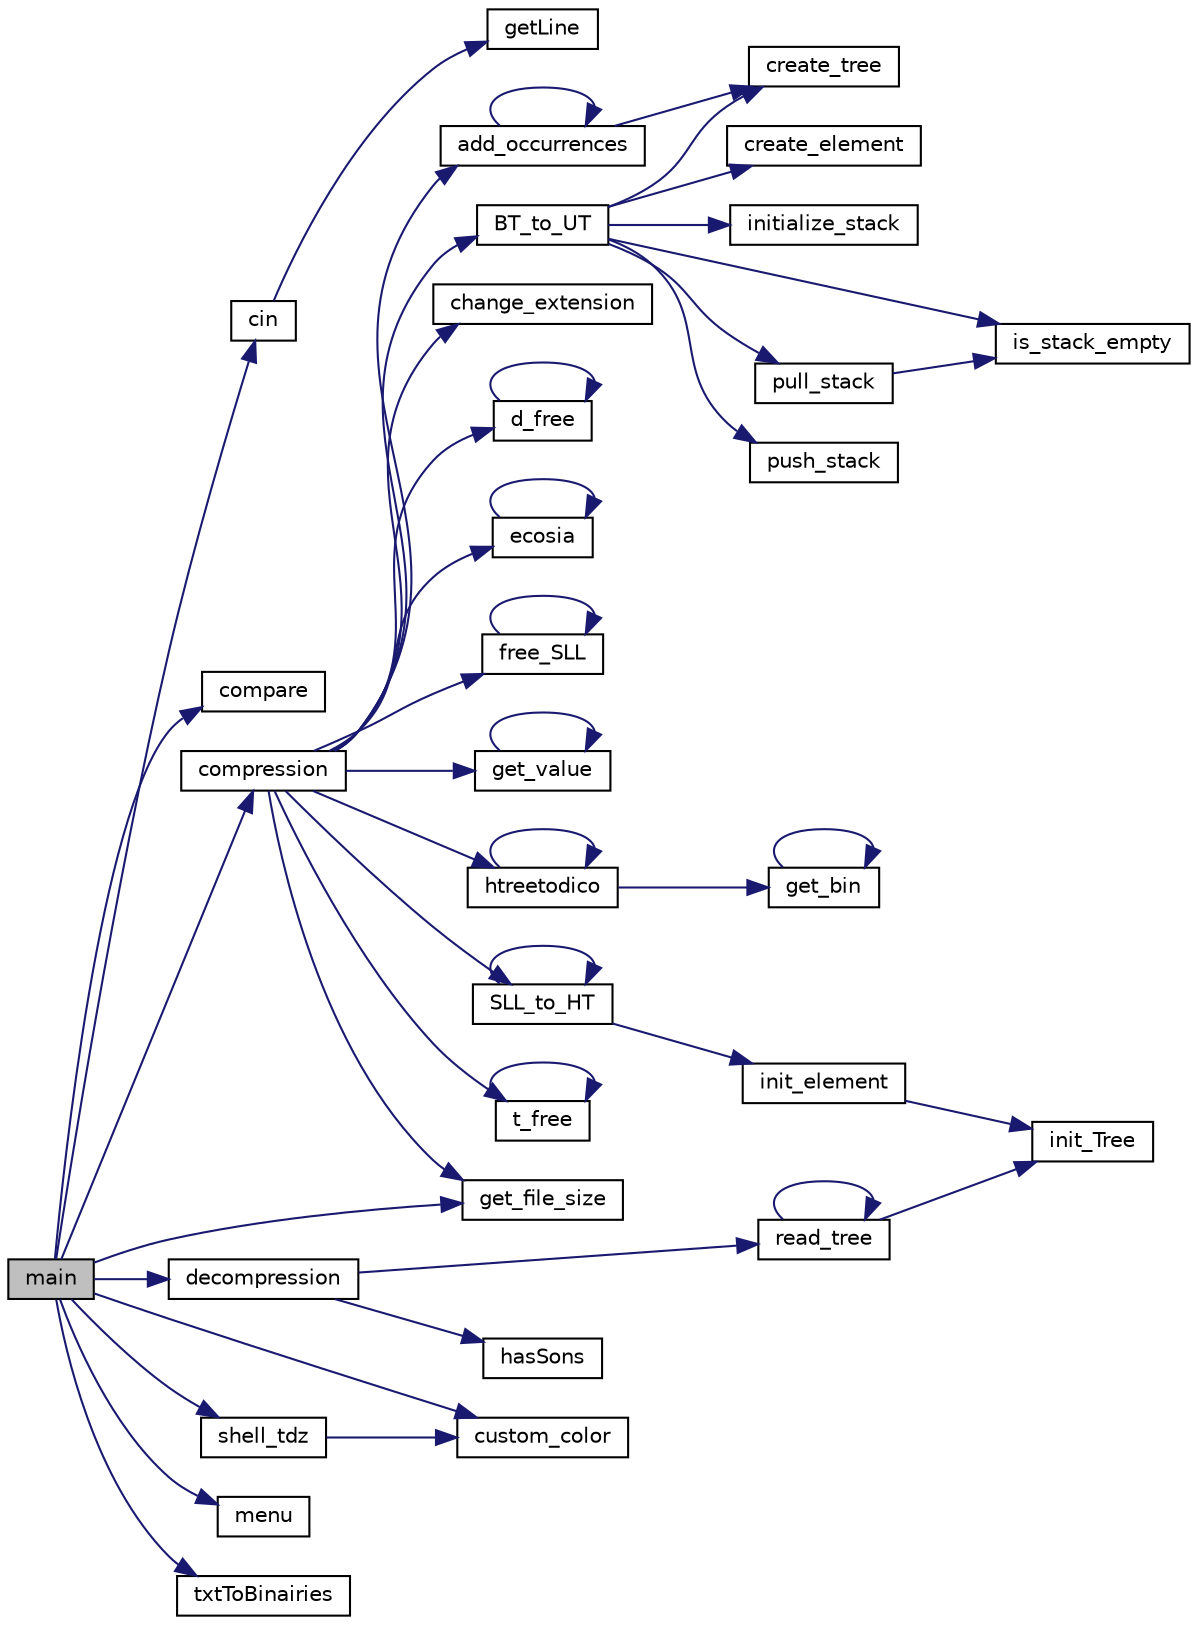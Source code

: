 digraph "main"
{
 // LATEX_PDF_SIZE
  edge [fontname="Helvetica",fontsize="10",labelfontname="Helvetica",labelfontsize="10"];
  node [fontname="Helvetica",fontsize="10",shape=record];
  rankdir="LR";
  Node1 [label="main",height=0.2,width=0.4,color="black", fillcolor="grey75", style="filled", fontcolor="black",tooltip=" "];
  Node1 -> Node2 [color="midnightblue",fontsize="10",style="solid",fontname="Helvetica"];
  Node2 [label="cin",height=0.2,width=0.4,color="black", fillcolor="white", style="filled",URL="$user_interface_8c.html#a1db58841f403e727b7b4d01b0333e2ff",tooltip=" "];
  Node2 -> Node3 [color="midnightblue",fontsize="10",style="solid",fontname="Helvetica"];
  Node3 [label="getLine",height=0.2,width=0.4,color="black", fillcolor="white", style="filled",URL="$user_interface_8c.html#aa87c5de2f0d23bde15a763a237e24eca",tooltip=" "];
  Node1 -> Node4 [color="midnightblue",fontsize="10",style="solid",fontname="Helvetica"];
  Node4 [label="compare",height=0.2,width=0.4,color="black", fillcolor="white", style="filled",URL="$functions_8c.html#a2a8f5f16bbb5cd35c2be105ea5ca4602",tooltip=" "];
  Node1 -> Node5 [color="midnightblue",fontsize="10",style="solid",fontname="Helvetica"];
  Node5 [label="compression",height=0.2,width=0.4,color="black", fillcolor="white", style="filled",URL="$compression_8c.html#addb33bb737a3237d9f76e8692057e887",tooltip=" "];
  Node5 -> Node6 [color="midnightblue",fontsize="10",style="solid",fontname="Helvetica"];
  Node6 [label="add_occurrences",height=0.2,width=0.4,color="black", fillcolor="white", style="filled",URL="$_huffman_tree_8c.html#a98a1f25ea66374b0c4612d976fb24c36",tooltip=" "];
  Node6 -> Node6 [color="midnightblue",fontsize="10",style="solid",fontname="Helvetica"];
  Node6 -> Node7 [color="midnightblue",fontsize="10",style="solid",fontname="Helvetica"];
  Node7 [label="create_tree",height=0.2,width=0.4,color="black", fillcolor="white", style="filled",URL="$_huffman_tree_8c.html#a5f4cff6e69bc285ea185983d6d14eec6",tooltip=" "];
  Node5 -> Node8 [color="midnightblue",fontsize="10",style="solid",fontname="Helvetica"];
  Node8 [label="BT_to_UT",height=0.2,width=0.4,color="black", fillcolor="white", style="filled",URL="$_huffman_tree_8c.html#a779d56b3276d2ae6f888726c9431e737",tooltip=" "];
  Node8 -> Node9 [color="midnightblue",fontsize="10",style="solid",fontname="Helvetica"];
  Node9 [label="create_element",height=0.2,width=0.4,color="black", fillcolor="white", style="filled",URL="$_element_8c.html#a5980375cdc55472285042157be1d1416",tooltip=" "];
  Node8 -> Node7 [color="midnightblue",fontsize="10",style="solid",fontname="Helvetica"];
  Node8 -> Node10 [color="midnightblue",fontsize="10",style="solid",fontname="Helvetica"];
  Node10 [label="initialize_stack",height=0.2,width=0.4,color="black", fillcolor="white", style="filled",URL="$_stack_8c.html#a2b86a130e370f6f33696e403d774b8c0",tooltip=" "];
  Node8 -> Node11 [color="midnightblue",fontsize="10",style="solid",fontname="Helvetica"];
  Node11 [label="is_stack_empty",height=0.2,width=0.4,color="black", fillcolor="white", style="filled",URL="$_stack_8c.html#aeb1e8bdb599979f53016466eee5d08d8",tooltip=" "];
  Node8 -> Node12 [color="midnightblue",fontsize="10",style="solid",fontname="Helvetica"];
  Node12 [label="pull_stack",height=0.2,width=0.4,color="black", fillcolor="white", style="filled",URL="$_stack_8c.html#a1224fb64ab951fe328ef841bfabdb5ed",tooltip=" "];
  Node12 -> Node11 [color="midnightblue",fontsize="10",style="solid",fontname="Helvetica"];
  Node8 -> Node13 [color="midnightblue",fontsize="10",style="solid",fontname="Helvetica"];
  Node13 [label="push_stack",height=0.2,width=0.4,color="black", fillcolor="white", style="filled",URL="$_stack_8c.html#ae1f15f5e5efa0898aef3cc4809fb20c6",tooltip=" "];
  Node5 -> Node14 [color="midnightblue",fontsize="10",style="solid",fontname="Helvetica"];
  Node14 [label="change_extension",height=0.2,width=0.4,color="black", fillcolor="white", style="filled",URL="$functions_8c.html#aaf479c00e96e4c9e50f5056221c5538b",tooltip=" "];
  Node5 -> Node15 [color="midnightblue",fontsize="10",style="solid",fontname="Helvetica"];
  Node15 [label="d_free",height=0.2,width=0.4,color="black", fillcolor="white", style="filled",URL="$dictionnary_8c.html#a787d6362d03c2fb17439e6e1be61b225",tooltip=" "];
  Node15 -> Node15 [color="midnightblue",fontsize="10",style="solid",fontname="Helvetica"];
  Node5 -> Node16 [color="midnightblue",fontsize="10",style="solid",fontname="Helvetica"];
  Node16 [label="ecosia",height=0.2,width=0.4,color="black", fillcolor="white", style="filled",URL="$_huffman_tree_8c.html#a9525c2722a97ca9acf3af8c18d8d54b1",tooltip=" "];
  Node16 -> Node16 [color="midnightblue",fontsize="10",style="solid",fontname="Helvetica"];
  Node5 -> Node17 [color="midnightblue",fontsize="10",style="solid",fontname="Helvetica"];
  Node17 [label="free_SLL",height=0.2,width=0.4,color="black", fillcolor="white", style="filled",URL="$_element_8c.html#a6f2f749e6d12f0a8cee3ede9d0130ddc",tooltip=" "];
  Node17 -> Node17 [color="midnightblue",fontsize="10",style="solid",fontname="Helvetica"];
  Node5 -> Node18 [color="midnightblue",fontsize="10",style="solid",fontname="Helvetica"];
  Node18 [label="get_file_size",height=0.2,width=0.4,color="black", fillcolor="white", style="filled",URL="$functions_8c.html#a00b8565ff88276bb5e1a8dd7bb05b84c",tooltip=" "];
  Node5 -> Node19 [color="midnightblue",fontsize="10",style="solid",fontname="Helvetica"];
  Node19 [label="get_value",height=0.2,width=0.4,color="black", fillcolor="white", style="filled",URL="$dictionnary_8c.html#a42cfd40f74cc1b5cd706638564e75c37",tooltip=" "];
  Node19 -> Node19 [color="midnightblue",fontsize="10",style="solid",fontname="Helvetica"];
  Node5 -> Node20 [color="midnightblue",fontsize="10",style="solid",fontname="Helvetica"];
  Node20 [label="htreetodico",height=0.2,width=0.4,color="black", fillcolor="white", style="filled",URL="$dictionnary_8c.html#af6d8bd39c94eec31482f4390ee53bb23",tooltip=" "];
  Node20 -> Node21 [color="midnightblue",fontsize="10",style="solid",fontname="Helvetica"];
  Node21 [label="get_bin",height=0.2,width=0.4,color="black", fillcolor="white", style="filled",URL="$_huffman_tree_8c.html#ab58c75a51eb140982e2574ff162e4611",tooltip=" "];
  Node21 -> Node21 [color="midnightblue",fontsize="10",style="solid",fontname="Helvetica"];
  Node20 -> Node20 [color="midnightblue",fontsize="10",style="solid",fontname="Helvetica"];
  Node5 -> Node22 [color="midnightblue",fontsize="10",style="solid",fontname="Helvetica"];
  Node22 [label="SLL_to_HT",height=0.2,width=0.4,color="black", fillcolor="white", style="filled",URL="$_huffman_tree_8c.html#ab6019062fef889b885519210027063af",tooltip=" "];
  Node22 -> Node23 [color="midnightblue",fontsize="10",style="solid",fontname="Helvetica"];
  Node23 [label="init_element",height=0.2,width=0.4,color="black", fillcolor="white", style="filled",URL="$_element_8c.html#af124caf257f07aa22a54088de794936c",tooltip=" "];
  Node23 -> Node24 [color="midnightblue",fontsize="10",style="solid",fontname="Helvetica"];
  Node24 [label="init_Tree",height=0.2,width=0.4,color="black", fillcolor="white", style="filled",URL="$_huffman_tree_8c.html#ab99c82eb0fe3221b4dd415ca0047a03c",tooltip=" "];
  Node22 -> Node22 [color="midnightblue",fontsize="10",style="solid",fontname="Helvetica"];
  Node5 -> Node25 [color="midnightblue",fontsize="10",style="solid",fontname="Helvetica"];
  Node25 [label="t_free",height=0.2,width=0.4,color="black", fillcolor="white", style="filled",URL="$_huffman_tree_8c.html#a3cae54b040657bc4c982ebc421b7d424",tooltip=" "];
  Node25 -> Node25 [color="midnightblue",fontsize="10",style="solid",fontname="Helvetica"];
  Node1 -> Node26 [color="midnightblue",fontsize="10",style="solid",fontname="Helvetica"];
  Node26 [label="custom_color",height=0.2,width=0.4,color="black", fillcolor="white", style="filled",URL="$user_interface_8h.html#afdf8f1c4c3d09f0944dd7caa560ec147",tooltip=" "];
  Node1 -> Node27 [color="midnightblue",fontsize="10",style="solid",fontname="Helvetica"];
  Node27 [label="decompression",height=0.2,width=0.4,color="black", fillcolor="white", style="filled",URL="$compression_8c.html#ab52f77d3c527e3a3fc72ea6e14acc95e",tooltip=" "];
  Node27 -> Node28 [color="midnightblue",fontsize="10",style="solid",fontname="Helvetica"];
  Node28 [label="hasSons",height=0.2,width=0.4,color="black", fillcolor="white", style="filled",URL="$_huffman_tree_8c.html#a55092d7f9d798480bfaaa6794aaf27aa",tooltip=" "];
  Node27 -> Node29 [color="midnightblue",fontsize="10",style="solid",fontname="Helvetica"];
  Node29 [label="read_tree",height=0.2,width=0.4,color="black", fillcolor="white", style="filled",URL="$_huffman_tree_8c.html#a04fbc7a74f5946e0675c068e92b14927",tooltip=" "];
  Node29 -> Node24 [color="midnightblue",fontsize="10",style="solid",fontname="Helvetica"];
  Node29 -> Node29 [color="midnightblue",fontsize="10",style="solid",fontname="Helvetica"];
  Node1 -> Node18 [color="midnightblue",fontsize="10",style="solid",fontname="Helvetica"];
  Node1 -> Node30 [color="midnightblue",fontsize="10",style="solid",fontname="Helvetica"];
  Node30 [label="menu",height=0.2,width=0.4,color="black", fillcolor="white", style="filled",URL="$user_interface_8c.html#aa18909e7aee91c8805a3e98b70af7dd5",tooltip=" "];
  Node1 -> Node31 [color="midnightblue",fontsize="10",style="solid",fontname="Helvetica"];
  Node31 [label="shell_tdz",height=0.2,width=0.4,color="black", fillcolor="white", style="filled",URL="$user_interface_8c.html#a5c3f7dfe67ff6918423efcd6e261b999",tooltip=" "];
  Node31 -> Node26 [color="midnightblue",fontsize="10",style="solid",fontname="Helvetica"];
  Node1 -> Node32 [color="midnightblue",fontsize="10",style="solid",fontname="Helvetica"];
  Node32 [label="txtToBinairies",height=0.2,width=0.4,color="black", fillcolor="white", style="filled",URL="$functions_8c.html#a11480a9ae51775ccc2f1c4b4e334725c",tooltip=" "];
}

